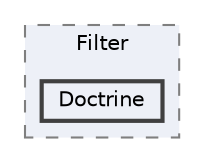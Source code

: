digraph "plugins/learndash-certificate-builder/vendor/myclabs/deep-copy/src/DeepCopy/Filter/Doctrine"
{
 // LATEX_PDF_SIZE
  bgcolor="transparent";
  edge [fontname=Helvetica,fontsize=10,labelfontname=Helvetica,labelfontsize=10];
  node [fontname=Helvetica,fontsize=10,shape=box,height=0.2,width=0.4];
  compound=true
  subgraph clusterdir_1fb7edd030f53fc4e9246795831d9a80 {
    graph [ bgcolor="#edf0f7", pencolor="grey50", label="Filter", fontname=Helvetica,fontsize=10 style="filled,dashed", URL="dir_1fb7edd030f53fc4e9246795831d9a80.html",tooltip=""]
  dir_95c44e81f7c52ff85eccb029d806839b [label="Doctrine", fillcolor="#edf0f7", color="grey25", style="filled,bold", URL="dir_95c44e81f7c52ff85eccb029d806839b.html",tooltip=""];
  }
}
